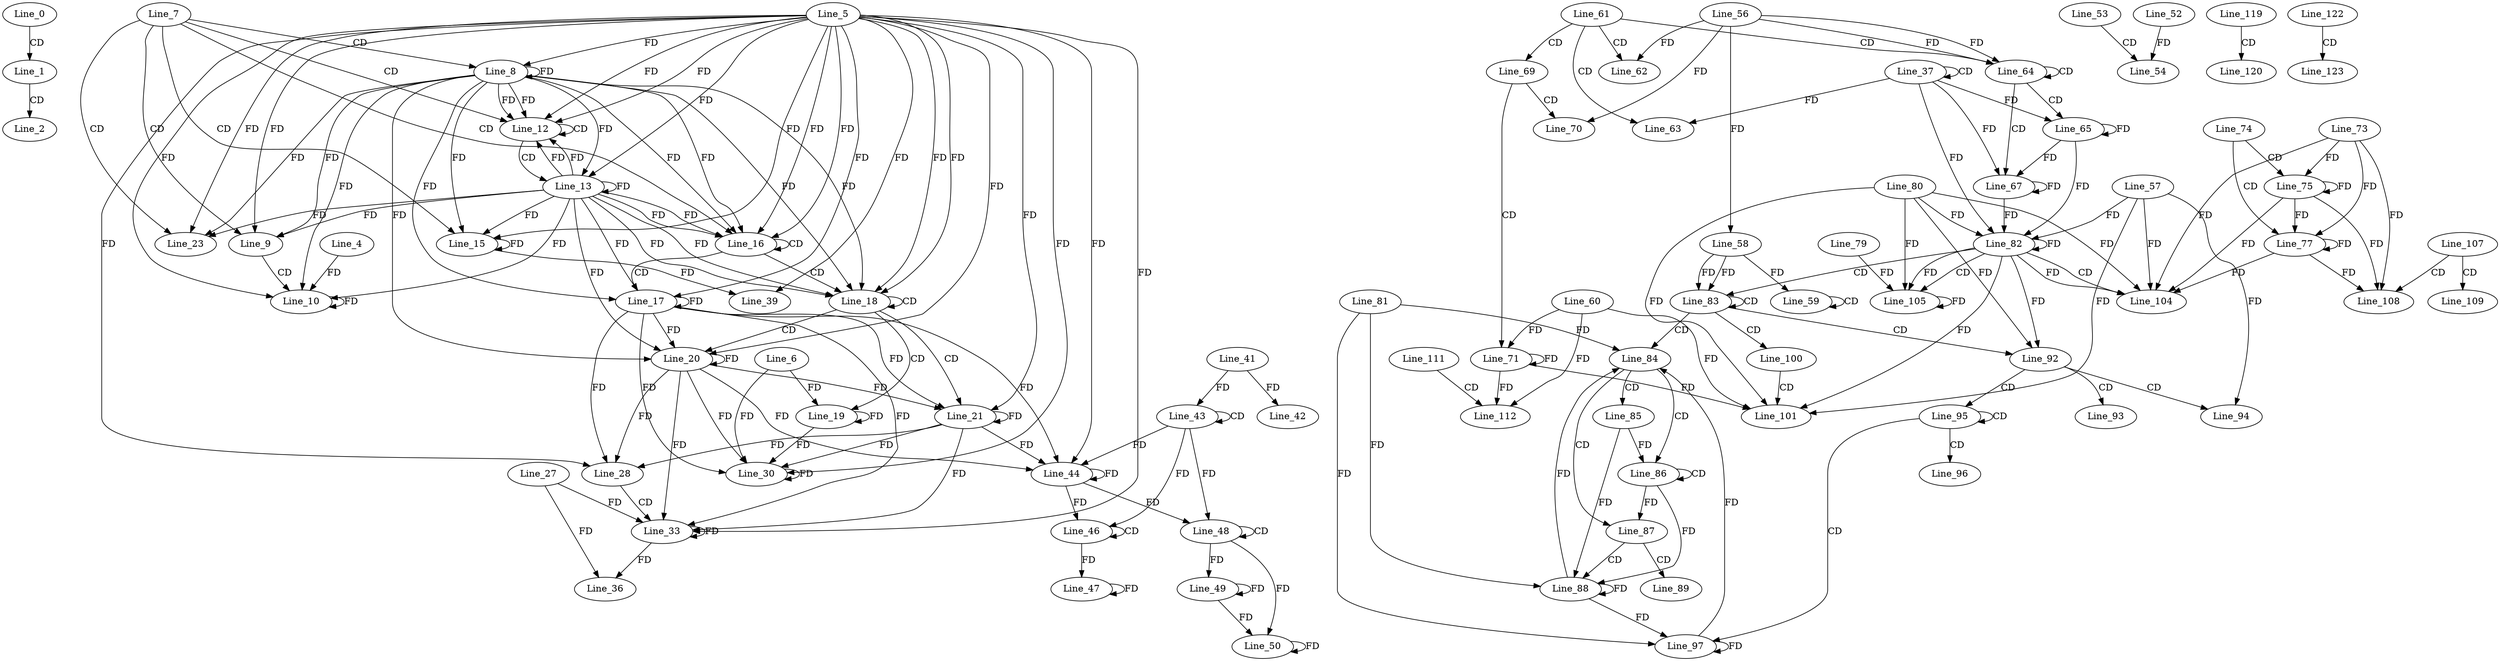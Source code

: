 digraph G {
  Line_0;
  Line_1;
  Line_2;
  Line_7;
  Line_8;
  Line_5;
  Line_8;
  Line_9;
  Line_9;
  Line_9;
  Line_9;
  Line_9;
  Line_10;
  Line_4;
  Line_12;
  Line_12;
  Line_13;
  Line_15;
  Line_16;
  Line_16;
  Line_17;
  Line_17;
  Line_18;
  Line_18;
  Line_19;
  Line_6;
  Line_20;
  Line_20;
  Line_20;
  Line_21;
  Line_21;
  Line_21;
  Line_23;
  Line_23;
  Line_28;
  Line_30;
  Line_30;
  Line_30;
  Line_30;
  Line_28;
  Line_33;
  Line_27;
  Line_33;
  Line_33;
  Line_36;
  Line_37;
  Line_37;
  Line_39;
  Line_41;
  Line_42;
  Line_43;
  Line_43;
  Line_44;
  Line_44;
  Line_44;
  Line_44;
  Line_46;
  Line_46;
  Line_46;
  Line_47;
  Line_47;
  Line_48;
  Line_48;
  Line_48;
  Line_49;
  Line_49;
  Line_50;
  Line_53;
  Line_54;
  Line_52;
  Line_56;
  Line_58;
  Line_59;
  Line_59;
  Line_58;
  Line_61;
  Line_62;
  Line_62;
  Line_63;
  Line_64;
  Line_64;
  Line_65;
  Line_67;
  Line_67;
  Line_69;
  Line_70;
  Line_70;
  Line_71;
  Line_60;
  Line_74;
  Line_75;
  Line_73;
  Line_77;
  Line_82;
  Line_80;
  Line_82;
  Line_57;
  Line_82;
  Line_83;
  Line_83;
  Line_84;
  Line_81;
  Line_85;
  Line_86;
  Line_86;
  Line_87;
  Line_88;
  Line_88;
  Line_88;
  Line_88;
  Line_89;
  Line_92;
  Line_93;
  Line_94;
  Line_95;
  Line_95;
  Line_96;
  Line_97;
  Line_97;
  Line_100;
  Line_101;
  Line_104;
  Line_105;
  Line_79;
  Line_107;
  Line_108;
  Line_109;
  Line_111;
  Line_112;
  Line_119;
  Line_120;
  Line_122;
  Line_123;
  Line_0 -> Line_1 [ label="CD" ];
  Line_1 -> Line_2 [ label="CD" ];
  Line_7 -> Line_8 [ label="CD" ];
  Line_8 -> Line_8 [ label="FD" ];
  Line_5 -> Line_8 [ label="FD" ];
  Line_7 -> Line_9 [ label="CD" ];
  Line_8 -> Line_9 [ label="FD" ];
  Line_5 -> Line_9 [ label="FD" ];
  Line_9 -> Line_10 [ label="CD" ];
  Line_10 -> Line_10 [ label="FD" ];
  Line_4 -> Line_10 [ label="FD" ];
  Line_8 -> Line_10 [ label="FD" ];
  Line_5 -> Line_10 [ label="FD" ];
  Line_7 -> Line_12 [ label="CD" ];
  Line_8 -> Line_12 [ label="FD" ];
  Line_5 -> Line_12 [ label="FD" ];
  Line_12 -> Line_12 [ label="CD" ];
  Line_8 -> Line_12 [ label="FD" ];
  Line_5 -> Line_12 [ label="FD" ];
  Line_12 -> Line_13 [ label="CD" ];
  Line_8 -> Line_13 [ label="FD" ];
  Line_13 -> Line_13 [ label="FD" ];
  Line_5 -> Line_13 [ label="FD" ];
  Line_7 -> Line_15 [ label="CD" ];
  Line_15 -> Line_15 [ label="FD" ];
  Line_5 -> Line_15 [ label="FD" ];
  Line_8 -> Line_15 [ label="FD" ];
  Line_13 -> Line_15 [ label="FD" ];
  Line_7 -> Line_16 [ label="CD" ];
  Line_8 -> Line_16 [ label="FD" ];
  Line_13 -> Line_16 [ label="FD" ];
  Line_5 -> Line_16 [ label="FD" ];
  Line_16 -> Line_16 [ label="CD" ];
  Line_8 -> Line_16 [ label="FD" ];
  Line_13 -> Line_16 [ label="FD" ];
  Line_5 -> Line_16 [ label="FD" ];
  Line_16 -> Line_17 [ label="CD" ];
  Line_17 -> Line_17 [ label="FD" ];
  Line_5 -> Line_17 [ label="FD" ];
  Line_8 -> Line_17 [ label="FD" ];
  Line_13 -> Line_17 [ label="FD" ];
  Line_16 -> Line_18 [ label="CD" ];
  Line_8 -> Line_18 [ label="FD" ];
  Line_13 -> Line_18 [ label="FD" ];
  Line_5 -> Line_18 [ label="FD" ];
  Line_18 -> Line_18 [ label="CD" ];
  Line_8 -> Line_18 [ label="FD" ];
  Line_13 -> Line_18 [ label="FD" ];
  Line_5 -> Line_18 [ label="FD" ];
  Line_18 -> Line_19 [ label="CD" ];
  Line_19 -> Line_19 [ label="FD" ];
  Line_6 -> Line_19 [ label="FD" ];
  Line_18 -> Line_20 [ label="CD" ];
  Line_17 -> Line_20 [ label="FD" ];
  Line_20 -> Line_20 [ label="FD" ];
  Line_5 -> Line_20 [ label="FD" ];
  Line_8 -> Line_20 [ label="FD" ];
  Line_13 -> Line_20 [ label="FD" ];
  Line_18 -> Line_21 [ label="CD" ];
  Line_17 -> Line_21 [ label="FD" ];
  Line_20 -> Line_21 [ label="FD" ];
  Line_21 -> Line_21 [ label="FD" ];
  Line_5 -> Line_21 [ label="FD" ];
  Line_7 -> Line_23 [ label="CD" ];
  Line_8 -> Line_23 [ label="FD" ];
  Line_13 -> Line_23 [ label="FD" ];
  Line_5 -> Line_23 [ label="FD" ];
  Line_17 -> Line_28 [ label="FD" ];
  Line_20 -> Line_28 [ label="FD" ];
  Line_21 -> Line_28 [ label="FD" ];
  Line_5 -> Line_28 [ label="FD" ];
  Line_19 -> Line_30 [ label="FD" ];
  Line_6 -> Line_30 [ label="FD" ];
  Line_30 -> Line_30 [ label="FD" ];
  Line_17 -> Line_30 [ label="FD" ];
  Line_20 -> Line_30 [ label="FD" ];
  Line_21 -> Line_30 [ label="FD" ];
  Line_5 -> Line_30 [ label="FD" ];
  Line_28 -> Line_33 [ label="CD" ];
  Line_27 -> Line_33 [ label="FD" ];
  Line_33 -> Line_33 [ label="FD" ];
  Line_17 -> Line_33 [ label="FD" ];
  Line_20 -> Line_33 [ label="FD" ];
  Line_21 -> Line_33 [ label="FD" ];
  Line_5 -> Line_33 [ label="FD" ];
  Line_27 -> Line_36 [ label="FD" ];
  Line_33 -> Line_36 [ label="FD" ];
  Line_37 -> Line_37 [ label="CD" ];
  Line_15 -> Line_39 [ label="FD" ];
  Line_5 -> Line_39 [ label="FD" ];
  Line_41 -> Line_42 [ label="FD" ];
  Line_43 -> Line_43 [ label="CD" ];
  Line_41 -> Line_43 [ label="FD" ];
  Line_43 -> Line_44 [ label="FD" ];
  Line_44 -> Line_44 [ label="FD" ];
  Line_17 -> Line_44 [ label="FD" ];
  Line_20 -> Line_44 [ label="FD" ];
  Line_21 -> Line_44 [ label="FD" ];
  Line_5 -> Line_44 [ label="FD" ];
  Line_46 -> Line_46 [ label="CD" ];
  Line_43 -> Line_46 [ label="FD" ];
  Line_44 -> Line_46 [ label="FD" ];
  Line_46 -> Line_47 [ label="FD" ];
  Line_47 -> Line_47 [ label="FD" ];
  Line_48 -> Line_48 [ label="CD" ];
  Line_43 -> Line_48 [ label="FD" ];
  Line_44 -> Line_48 [ label="FD" ];
  Line_48 -> Line_49 [ label="FD" ];
  Line_49 -> Line_49 [ label="FD" ];
  Line_48 -> Line_50 [ label="FD" ];
  Line_49 -> Line_50 [ label="FD" ];
  Line_50 -> Line_50 [ label="FD" ];
  Line_53 -> Line_54 [ label="CD" ];
  Line_52 -> Line_54 [ label="FD" ];
  Line_56 -> Line_58 [ label="FD" ];
  Line_59 -> Line_59 [ label="CD" ];
  Line_58 -> Line_59 [ label="FD" ];
  Line_61 -> Line_62 [ label="CD" ];
  Line_56 -> Line_62 [ label="FD" ];
  Line_61 -> Line_63 [ label="CD" ];
  Line_37 -> Line_63 [ label="FD" ];
  Line_61 -> Line_64 [ label="CD" ];
  Line_56 -> Line_64 [ label="FD" ];
  Line_64 -> Line_64 [ label="CD" ];
  Line_56 -> Line_64 [ label="FD" ];
  Line_64 -> Line_65 [ label="CD" ];
  Line_37 -> Line_65 [ label="FD" ];
  Line_65 -> Line_65 [ label="FD" ];
  Line_64 -> Line_67 [ label="CD" ];
  Line_37 -> Line_67 [ label="FD" ];
  Line_65 -> Line_67 [ label="FD" ];
  Line_67 -> Line_67 [ label="FD" ];
  Line_61 -> Line_69 [ label="CD" ];
  Line_69 -> Line_70 [ label="CD" ];
  Line_56 -> Line_70 [ label="FD" ];
  Line_69 -> Line_71 [ label="CD" ];
  Line_60 -> Line_71 [ label="FD" ];
  Line_71 -> Line_71 [ label="FD" ];
  Line_74 -> Line_75 [ label="CD" ];
  Line_73 -> Line_75 [ label="FD" ];
  Line_75 -> Line_75 [ label="FD" ];
  Line_74 -> Line_77 [ label="CD" ];
  Line_73 -> Line_77 [ label="FD" ];
  Line_75 -> Line_77 [ label="FD" ];
  Line_77 -> Line_77 [ label="FD" ];
  Line_82 -> Line_82 [ label="FD" ];
  Line_80 -> Line_82 [ label="FD" ];
  Line_37 -> Line_82 [ label="FD" ];
  Line_65 -> Line_82 [ label="FD" ];
  Line_67 -> Line_82 [ label="FD" ];
  Line_57 -> Line_82 [ label="FD" ];
  Line_82 -> Line_83 [ label="CD" ];
  Line_58 -> Line_83 [ label="FD" ];
  Line_83 -> Line_83 [ label="CD" ];
  Line_58 -> Line_83 [ label="FD" ];
  Line_83 -> Line_84 [ label="CD" ];
  Line_81 -> Line_84 [ label="FD" ];
  Line_84 -> Line_85 [ label="CD" ];
  Line_84 -> Line_86 [ label="CD" ];
  Line_86 -> Line_86 [ label="CD" ];
  Line_85 -> Line_86 [ label="FD" ];
  Line_84 -> Line_87 [ label="CD" ];
  Line_86 -> Line_87 [ label="FD" ];
  Line_87 -> Line_88 [ label="CD" ];
  Line_88 -> Line_88 [ label="FD" ];
  Line_81 -> Line_88 [ label="FD" ];
  Line_85 -> Line_88 [ label="FD" ];
  Line_86 -> Line_88 [ label="FD" ];
  Line_87 -> Line_89 [ label="CD" ];
  Line_83 -> Line_92 [ label="CD" ];
  Line_82 -> Line_92 [ label="FD" ];
  Line_80 -> Line_92 [ label="FD" ];
  Line_92 -> Line_93 [ label="CD" ];
  Line_92 -> Line_94 [ label="CD" ];
  Line_57 -> Line_94 [ label="FD" ];
  Line_92 -> Line_95 [ label="CD" ];
  Line_95 -> Line_95 [ label="CD" ];
  Line_95 -> Line_96 [ label="CD" ];
  Line_95 -> Line_97 [ label="CD" ];
  Line_88 -> Line_97 [ label="FD" ];
  Line_97 -> Line_97 [ label="FD" ];
  Line_81 -> Line_97 [ label="FD" ];
  Line_83 -> Line_100 [ label="CD" ];
  Line_100 -> Line_101 [ label="CD" ];
  Line_60 -> Line_101 [ label="FD" ];
  Line_71 -> Line_101 [ label="FD" ];
  Line_57 -> Line_101 [ label="FD" ];
  Line_82 -> Line_101 [ label="FD" ];
  Line_80 -> Line_101 [ label="FD" ];
  Line_82 -> Line_104 [ label="CD" ];
  Line_73 -> Line_104 [ label="FD" ];
  Line_75 -> Line_104 [ label="FD" ];
  Line_77 -> Line_104 [ label="FD" ];
  Line_57 -> Line_104 [ label="FD" ];
  Line_82 -> Line_104 [ label="FD" ];
  Line_80 -> Line_104 [ label="FD" ];
  Line_82 -> Line_105 [ label="CD" ];
  Line_105 -> Line_105 [ label="FD" ];
  Line_79 -> Line_105 [ label="FD" ];
  Line_82 -> Line_105 [ label="FD" ];
  Line_80 -> Line_105 [ label="FD" ];
  Line_107 -> Line_108 [ label="CD" ];
  Line_73 -> Line_108 [ label="FD" ];
  Line_75 -> Line_108 [ label="FD" ];
  Line_77 -> Line_108 [ label="FD" ];
  Line_107 -> Line_109 [ label="CD" ];
  Line_111 -> Line_112 [ label="CD" ];
  Line_60 -> Line_112 [ label="FD" ];
  Line_71 -> Line_112 [ label="FD" ];
  Line_119 -> Line_120 [ label="CD" ];
  Line_122 -> Line_123 [ label="CD" ];
  Line_13 -> Line_9 [ label="FD" ];
  Line_13 -> Line_10 [ label="FD" ];
  Line_13 -> Line_12 [ label="FD" ];
  Line_13 -> Line_12 [ label="FD" ];
  Line_88 -> Line_84 [ label="FD" ];
  Line_97 -> Line_84 [ label="FD" ];
}
